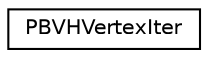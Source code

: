 digraph G
{
  edge [fontname="Helvetica",fontsize="10",labelfontname="Helvetica",labelfontsize="10"];
  node [fontname="Helvetica",fontsize="10",shape=record];
  rankdir=LR;
  Node1 [label="PBVHVertexIter",height=0.2,width=0.4,color="black", fillcolor="white", style="filled",URL="$d4/d18/structPBVHVertexIter.html"];
}

